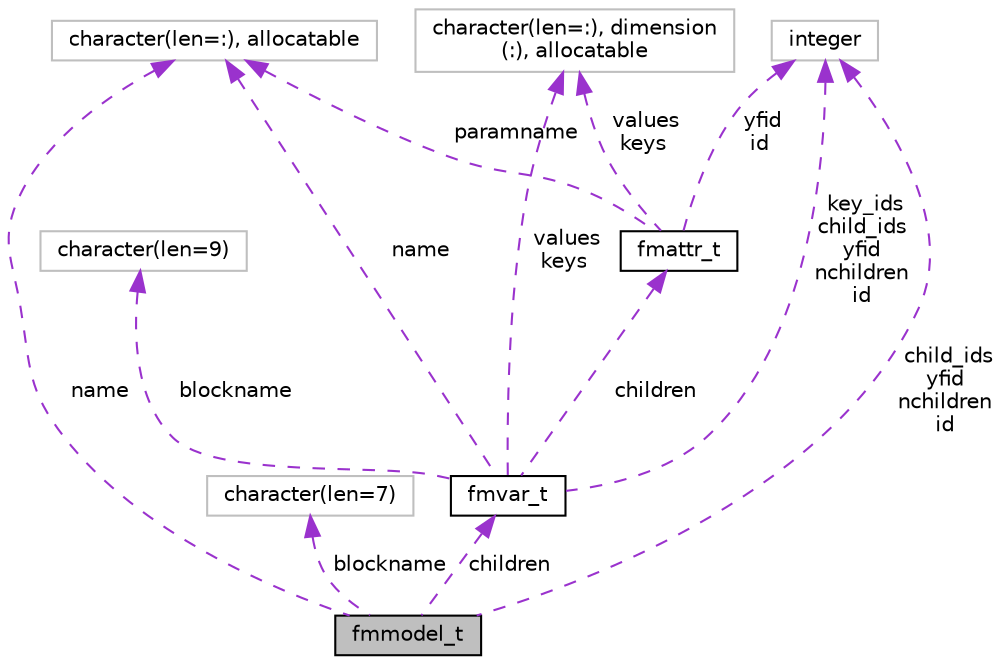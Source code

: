 digraph "fmmodel_t"
{
 // INTERACTIVE_SVG=YES
 // LATEX_PDF_SIZE
  edge [fontname="Helvetica",fontsize="10",labelfontname="Helvetica",labelfontsize="10"];
  node [fontname="Helvetica",fontsize="10",shape=record];
  Node1 [label="fmmodel_t",height=0.2,width=0.4,color="black", fillcolor="grey75", style="filled", fontcolor="black",tooltip="This type represents the entries for a given model, e.g. land, ocean, atmosphere. This type contains ..."];
  Node2 -> Node1 [dir="back",color="darkorchid3",fontsize="10",style="dashed",label=" name" ,fontname="Helvetica"];
  Node2 [label="character(len=:), allocatable",height=0.2,width=0.4,color="grey75", fillcolor="white", style="filled",tooltip=" "];
  Node3 -> Node1 [dir="back",color="darkorchid3",fontsize="10",style="dashed",label=" blockname" ,fontname="Helvetica"];
  Node3 [label="character(len=7)",height=0.2,width=0.4,color="grey75", fillcolor="white", style="filled",tooltip=" "];
  Node4 -> Node1 [dir="back",color="darkorchid3",fontsize="10",style="dashed",label=" children" ,fontname="Helvetica"];
  Node4 [label="fmvar_t",height=0.2,width=0.4,color="black", fillcolor="white", style="filled",URL="$group__fm__yaml__mod.html#structfm__yaml__mod_1_1fmvar__t",tooltip="This type represents the entries for a given variable, e.g. dust. This type contains the name of the ..."];
  Node5 -> Node4 [dir="back",color="darkorchid3",fontsize="10",style="dashed",label=" children" ,fontname="Helvetica"];
  Node5 [label="fmattr_t",height=0.2,width=0.4,color="black", fillcolor="white", style="filled",URL="$group__fm__yaml__mod.html#structfm__yaml__mod_1_1fmattr__t",tooltip="This type represents the subparameters for a given variable parameter. This type contains the name of..."];
  Node2 -> Node5 [dir="back",color="darkorchid3",fontsize="10",style="dashed",label=" paramname" ,fontname="Helvetica"];
  Node6 -> Node5 [dir="back",color="darkorchid3",fontsize="10",style="dashed",label=" values\nkeys" ,fontname="Helvetica"];
  Node6 [label="character(len=:), dimension\l(:), allocatable",height=0.2,width=0.4,color="grey75", fillcolor="white", style="filled",tooltip=" "];
  Node7 -> Node5 [dir="back",color="darkorchid3",fontsize="10",style="dashed",label=" yfid\nid" ,fontname="Helvetica"];
  Node7 [label="integer",height=0.2,width=0.4,color="grey75", fillcolor="white", style="filled",tooltip=" "];
  Node8 -> Node4 [dir="back",color="darkorchid3",fontsize="10",style="dashed",label=" blockname" ,fontname="Helvetica"];
  Node8 [label="character(len=9)",height=0.2,width=0.4,color="grey75", fillcolor="white", style="filled",tooltip=" "];
  Node2 -> Node4 [dir="back",color="darkorchid3",fontsize="10",style="dashed",label=" name" ,fontname="Helvetica"];
  Node6 -> Node4 [dir="back",color="darkorchid3",fontsize="10",style="dashed",label=" values\nkeys" ,fontname="Helvetica"];
  Node7 -> Node4 [dir="back",color="darkorchid3",fontsize="10",style="dashed",label=" key_ids\nchild_ids\nyfid\nnchildren\nid" ,fontname="Helvetica"];
  Node7 -> Node1 [dir="back",color="darkorchid3",fontsize="10",style="dashed",label=" child_ids\nyfid\nnchildren\nid" ,fontname="Helvetica"];
}
